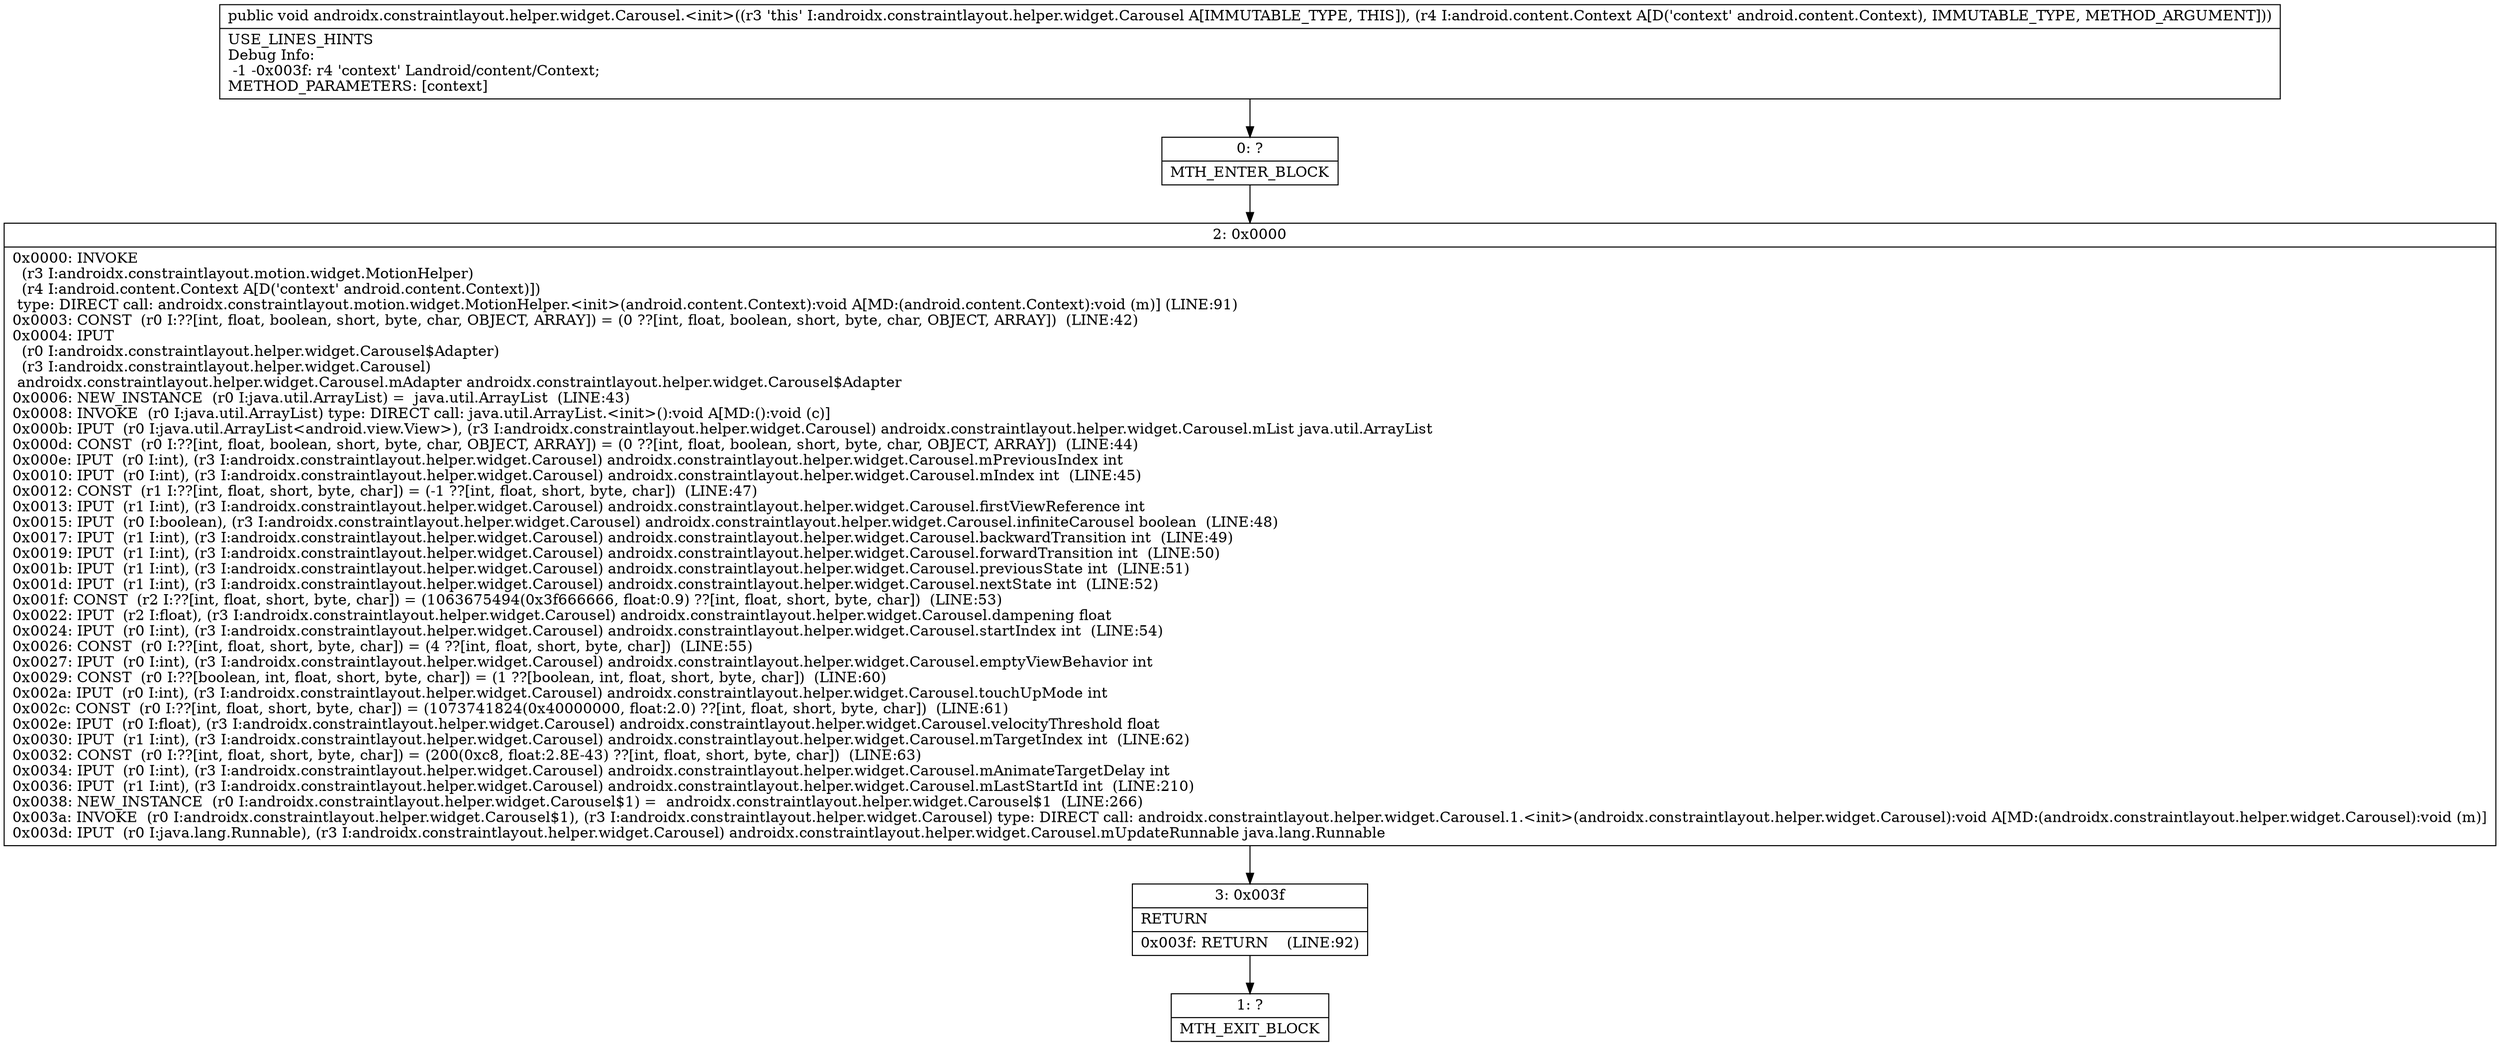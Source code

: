 digraph "CFG forandroidx.constraintlayout.helper.widget.Carousel.\<init\>(Landroid\/content\/Context;)V" {
Node_0 [shape=record,label="{0\:\ ?|MTH_ENTER_BLOCK\l}"];
Node_2 [shape=record,label="{2\:\ 0x0000|0x0000: INVOKE  \l  (r3 I:androidx.constraintlayout.motion.widget.MotionHelper)\l  (r4 I:android.content.Context A[D('context' android.content.Context)])\l type: DIRECT call: androidx.constraintlayout.motion.widget.MotionHelper.\<init\>(android.content.Context):void A[MD:(android.content.Context):void (m)] (LINE:91)\l0x0003: CONST  (r0 I:??[int, float, boolean, short, byte, char, OBJECT, ARRAY]) = (0 ??[int, float, boolean, short, byte, char, OBJECT, ARRAY])  (LINE:42)\l0x0004: IPUT  \l  (r0 I:androidx.constraintlayout.helper.widget.Carousel$Adapter)\l  (r3 I:androidx.constraintlayout.helper.widget.Carousel)\l androidx.constraintlayout.helper.widget.Carousel.mAdapter androidx.constraintlayout.helper.widget.Carousel$Adapter \l0x0006: NEW_INSTANCE  (r0 I:java.util.ArrayList) =  java.util.ArrayList  (LINE:43)\l0x0008: INVOKE  (r0 I:java.util.ArrayList) type: DIRECT call: java.util.ArrayList.\<init\>():void A[MD:():void (c)]\l0x000b: IPUT  (r0 I:java.util.ArrayList\<android.view.View\>), (r3 I:androidx.constraintlayout.helper.widget.Carousel) androidx.constraintlayout.helper.widget.Carousel.mList java.util.ArrayList \l0x000d: CONST  (r0 I:??[int, float, boolean, short, byte, char, OBJECT, ARRAY]) = (0 ??[int, float, boolean, short, byte, char, OBJECT, ARRAY])  (LINE:44)\l0x000e: IPUT  (r0 I:int), (r3 I:androidx.constraintlayout.helper.widget.Carousel) androidx.constraintlayout.helper.widget.Carousel.mPreviousIndex int \l0x0010: IPUT  (r0 I:int), (r3 I:androidx.constraintlayout.helper.widget.Carousel) androidx.constraintlayout.helper.widget.Carousel.mIndex int  (LINE:45)\l0x0012: CONST  (r1 I:??[int, float, short, byte, char]) = (\-1 ??[int, float, short, byte, char])  (LINE:47)\l0x0013: IPUT  (r1 I:int), (r3 I:androidx.constraintlayout.helper.widget.Carousel) androidx.constraintlayout.helper.widget.Carousel.firstViewReference int \l0x0015: IPUT  (r0 I:boolean), (r3 I:androidx.constraintlayout.helper.widget.Carousel) androidx.constraintlayout.helper.widget.Carousel.infiniteCarousel boolean  (LINE:48)\l0x0017: IPUT  (r1 I:int), (r3 I:androidx.constraintlayout.helper.widget.Carousel) androidx.constraintlayout.helper.widget.Carousel.backwardTransition int  (LINE:49)\l0x0019: IPUT  (r1 I:int), (r3 I:androidx.constraintlayout.helper.widget.Carousel) androidx.constraintlayout.helper.widget.Carousel.forwardTransition int  (LINE:50)\l0x001b: IPUT  (r1 I:int), (r3 I:androidx.constraintlayout.helper.widget.Carousel) androidx.constraintlayout.helper.widget.Carousel.previousState int  (LINE:51)\l0x001d: IPUT  (r1 I:int), (r3 I:androidx.constraintlayout.helper.widget.Carousel) androidx.constraintlayout.helper.widget.Carousel.nextState int  (LINE:52)\l0x001f: CONST  (r2 I:??[int, float, short, byte, char]) = (1063675494(0x3f666666, float:0.9) ??[int, float, short, byte, char])  (LINE:53)\l0x0022: IPUT  (r2 I:float), (r3 I:androidx.constraintlayout.helper.widget.Carousel) androidx.constraintlayout.helper.widget.Carousel.dampening float \l0x0024: IPUT  (r0 I:int), (r3 I:androidx.constraintlayout.helper.widget.Carousel) androidx.constraintlayout.helper.widget.Carousel.startIndex int  (LINE:54)\l0x0026: CONST  (r0 I:??[int, float, short, byte, char]) = (4 ??[int, float, short, byte, char])  (LINE:55)\l0x0027: IPUT  (r0 I:int), (r3 I:androidx.constraintlayout.helper.widget.Carousel) androidx.constraintlayout.helper.widget.Carousel.emptyViewBehavior int \l0x0029: CONST  (r0 I:??[boolean, int, float, short, byte, char]) = (1 ??[boolean, int, float, short, byte, char])  (LINE:60)\l0x002a: IPUT  (r0 I:int), (r3 I:androidx.constraintlayout.helper.widget.Carousel) androidx.constraintlayout.helper.widget.Carousel.touchUpMode int \l0x002c: CONST  (r0 I:??[int, float, short, byte, char]) = (1073741824(0x40000000, float:2.0) ??[int, float, short, byte, char])  (LINE:61)\l0x002e: IPUT  (r0 I:float), (r3 I:androidx.constraintlayout.helper.widget.Carousel) androidx.constraintlayout.helper.widget.Carousel.velocityThreshold float \l0x0030: IPUT  (r1 I:int), (r3 I:androidx.constraintlayout.helper.widget.Carousel) androidx.constraintlayout.helper.widget.Carousel.mTargetIndex int  (LINE:62)\l0x0032: CONST  (r0 I:??[int, float, short, byte, char]) = (200(0xc8, float:2.8E\-43) ??[int, float, short, byte, char])  (LINE:63)\l0x0034: IPUT  (r0 I:int), (r3 I:androidx.constraintlayout.helper.widget.Carousel) androidx.constraintlayout.helper.widget.Carousel.mAnimateTargetDelay int \l0x0036: IPUT  (r1 I:int), (r3 I:androidx.constraintlayout.helper.widget.Carousel) androidx.constraintlayout.helper.widget.Carousel.mLastStartId int  (LINE:210)\l0x0038: NEW_INSTANCE  (r0 I:androidx.constraintlayout.helper.widget.Carousel$1) =  androidx.constraintlayout.helper.widget.Carousel$1  (LINE:266)\l0x003a: INVOKE  (r0 I:androidx.constraintlayout.helper.widget.Carousel$1), (r3 I:androidx.constraintlayout.helper.widget.Carousel) type: DIRECT call: androidx.constraintlayout.helper.widget.Carousel.1.\<init\>(androidx.constraintlayout.helper.widget.Carousel):void A[MD:(androidx.constraintlayout.helper.widget.Carousel):void (m)]\l0x003d: IPUT  (r0 I:java.lang.Runnable), (r3 I:androidx.constraintlayout.helper.widget.Carousel) androidx.constraintlayout.helper.widget.Carousel.mUpdateRunnable java.lang.Runnable \l}"];
Node_3 [shape=record,label="{3\:\ 0x003f|RETURN\l|0x003f: RETURN    (LINE:92)\l}"];
Node_1 [shape=record,label="{1\:\ ?|MTH_EXIT_BLOCK\l}"];
MethodNode[shape=record,label="{public void androidx.constraintlayout.helper.widget.Carousel.\<init\>((r3 'this' I:androidx.constraintlayout.helper.widget.Carousel A[IMMUTABLE_TYPE, THIS]), (r4 I:android.content.Context A[D('context' android.content.Context), IMMUTABLE_TYPE, METHOD_ARGUMENT]))  | USE_LINES_HINTS\lDebug Info:\l  \-1 \-0x003f: r4 'context' Landroid\/content\/Context;\lMETHOD_PARAMETERS: [context]\l}"];
MethodNode -> Node_0;Node_0 -> Node_2;
Node_2 -> Node_3;
Node_3 -> Node_1;
}

